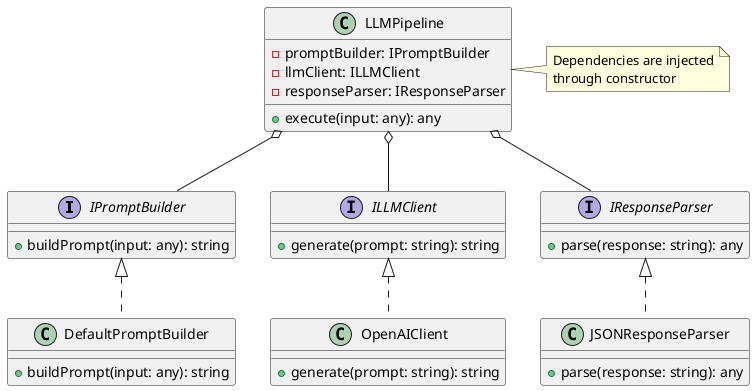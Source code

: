 @startuml

' Interfaces
interface IPromptBuilder {
    + buildPrompt(input: any): string
}

interface ILLMClient {
    + generate(prompt: string): string
}

interface IResponseParser {
    + parse(response: string): any
}

' Concrete implementations
class DefaultPromptBuilder {
    + buildPrompt(input: any): string
}

class OpenAIClient {
    + generate(prompt: string): string
}

class JSONResponseParser {
    + parse(response: string): any
}

' Main pipeline class
class LLMPipeline {
    - promptBuilder: IPromptBuilder
    - llmClient: ILLMClient
    - responseParser: IResponseParser
    + execute(input: any): any
}

' Relationships
IPromptBuilder <|.. DefaultPromptBuilder
ILLMClient <|.. OpenAIClient
IResponseParser <|.. JSONResponseParser

LLMPipeline o-- IPromptBuilder
LLMPipeline o-- ILLMClient
LLMPipeline o-- IResponseParser

note right of LLMPipeline
  Dependencies are injected
  through constructor
end note

@enduml 